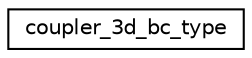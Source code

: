 digraph "Graphical Class Hierarchy"
{
 // INTERACTIVE_SVG=YES
 // LATEX_PDF_SIZE
  edge [fontname="Helvetica",fontsize="10",labelfontname="Helvetica",labelfontsize="10"];
  node [fontname="Helvetica",fontsize="10",shape=record];
  rankdir="LR";
  Node0 [label="coupler_3d_bc_type",height=0.2,width=0.4,color="black", fillcolor="white", style="filled",URL="$structcoupler__types__mod_1_1coupler__3d__bc__type.html",tooltip="Coupler data for 3D boundary conditions."];
}
